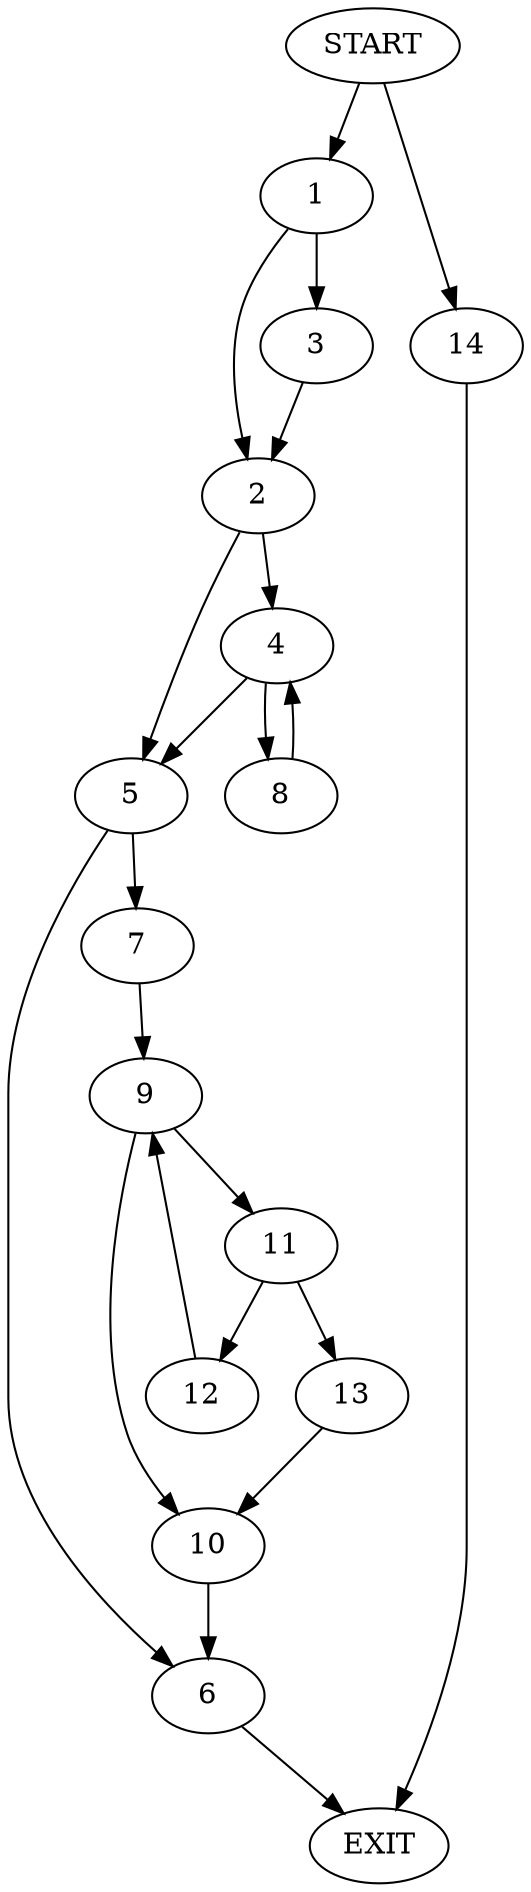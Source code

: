 digraph {
0 [label="START"]
15 [label="EXIT"]
0 -> 1
1 -> 2
1 -> 3
3 -> 2
2 -> 4
2 -> 5
5 -> 6
5 -> 7
4 -> 8
4 -> 5
8 -> 4
7 -> 9
6 -> 15
9 -> 10
9 -> 11
10 -> 6
11 -> 12
11 -> 13
12 -> 9
13 -> 10
0 -> 14
14 -> 15
}

